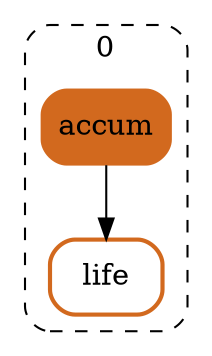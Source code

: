 digraph {
	graph [bb="0,0,86,163"];
	node [label="\N"];
	subgraph cluster_0 {
		graph [bb="8,8,78,155",
			label=0,
			lheight=0.21,
			lp="43,143.5",
			lwidth=0.10,
			style="dashed, rounded"
		];
		accum		 [color="#D2691E",
			height=0.5,
			pos="43,106",
			shape=box,
			style="rounded, filled",
			width=0.75];
		life		 [color="#D2691E",
			height=0.5,
			pos="43,34",
			shape=box,
			style="rounded, bold",
			width=0.75];
		accum -> life		 [pos="e,43,52.104 43,87.697 43,79.983 43,70.712 43,62.112"];
	}
}
